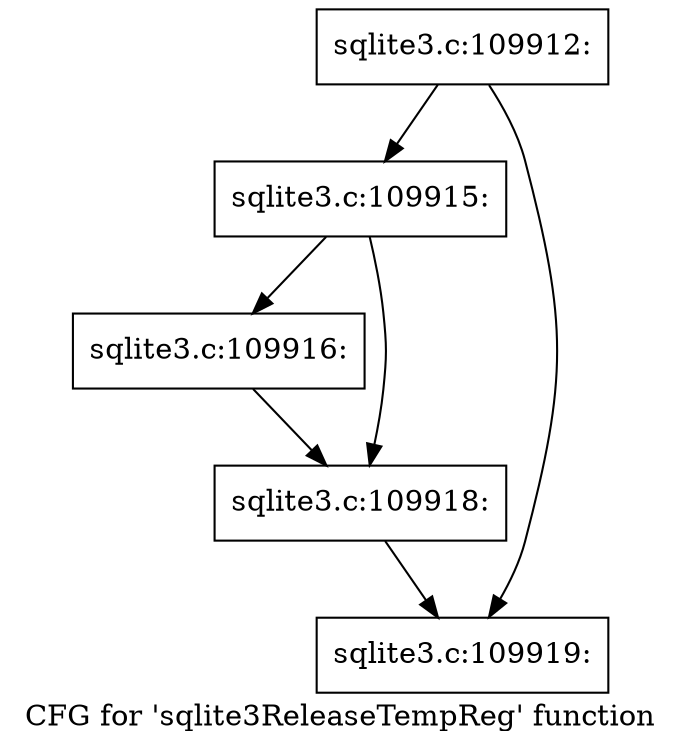 digraph "CFG for 'sqlite3ReleaseTempReg' function" {
	label="CFG for 'sqlite3ReleaseTempReg' function";

	Node0x55c0f8d54f00 [shape=record,label="{sqlite3.c:109912:}"];
	Node0x55c0f8d54f00 -> Node0x55c0f8d53250;
	Node0x55c0f8d54f00 -> Node0x55c0f8d532a0;
	Node0x55c0f8d53250 [shape=record,label="{sqlite3.c:109915:}"];
	Node0x55c0f8d53250 -> Node0x55c0f8d56120;
	Node0x55c0f8d53250 -> Node0x55c0f8d56170;
	Node0x55c0f8d56120 [shape=record,label="{sqlite3.c:109916:}"];
	Node0x55c0f8d56120 -> Node0x55c0f8d56170;
	Node0x55c0f8d56170 [shape=record,label="{sqlite3.c:109918:}"];
	Node0x55c0f8d56170 -> Node0x55c0f8d532a0;
	Node0x55c0f8d532a0 [shape=record,label="{sqlite3.c:109919:}"];
}
